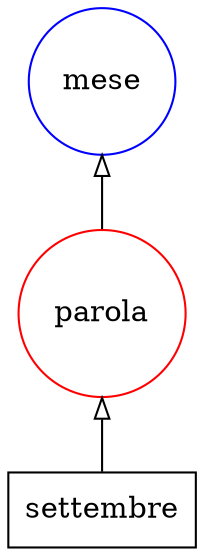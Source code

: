 digraph {
   rankdir=BT;
   edge [arrowhead=empty];

   subgraph {
      rank="source";
      edge [arrowhead=normal];
      node [shape=box];
      t192 [label="settembre"];
   }

   subgraph {
      rank="same";
      node [color=red,shape=circle];
      tag143 [label=parola]; 
   }

   subgraph {
      rank="same";
      node [color=blue,shape=circle];
      tag242 [label=mese]; 
   }

   subgraph {
      rank="same";
      node [color=green,shape=circle];
   }

   subgraph {
      rank="same";
      node [color=orange,shape=circle];
   }
   tag143 -> tag242;
   t192 -> tag143;
}